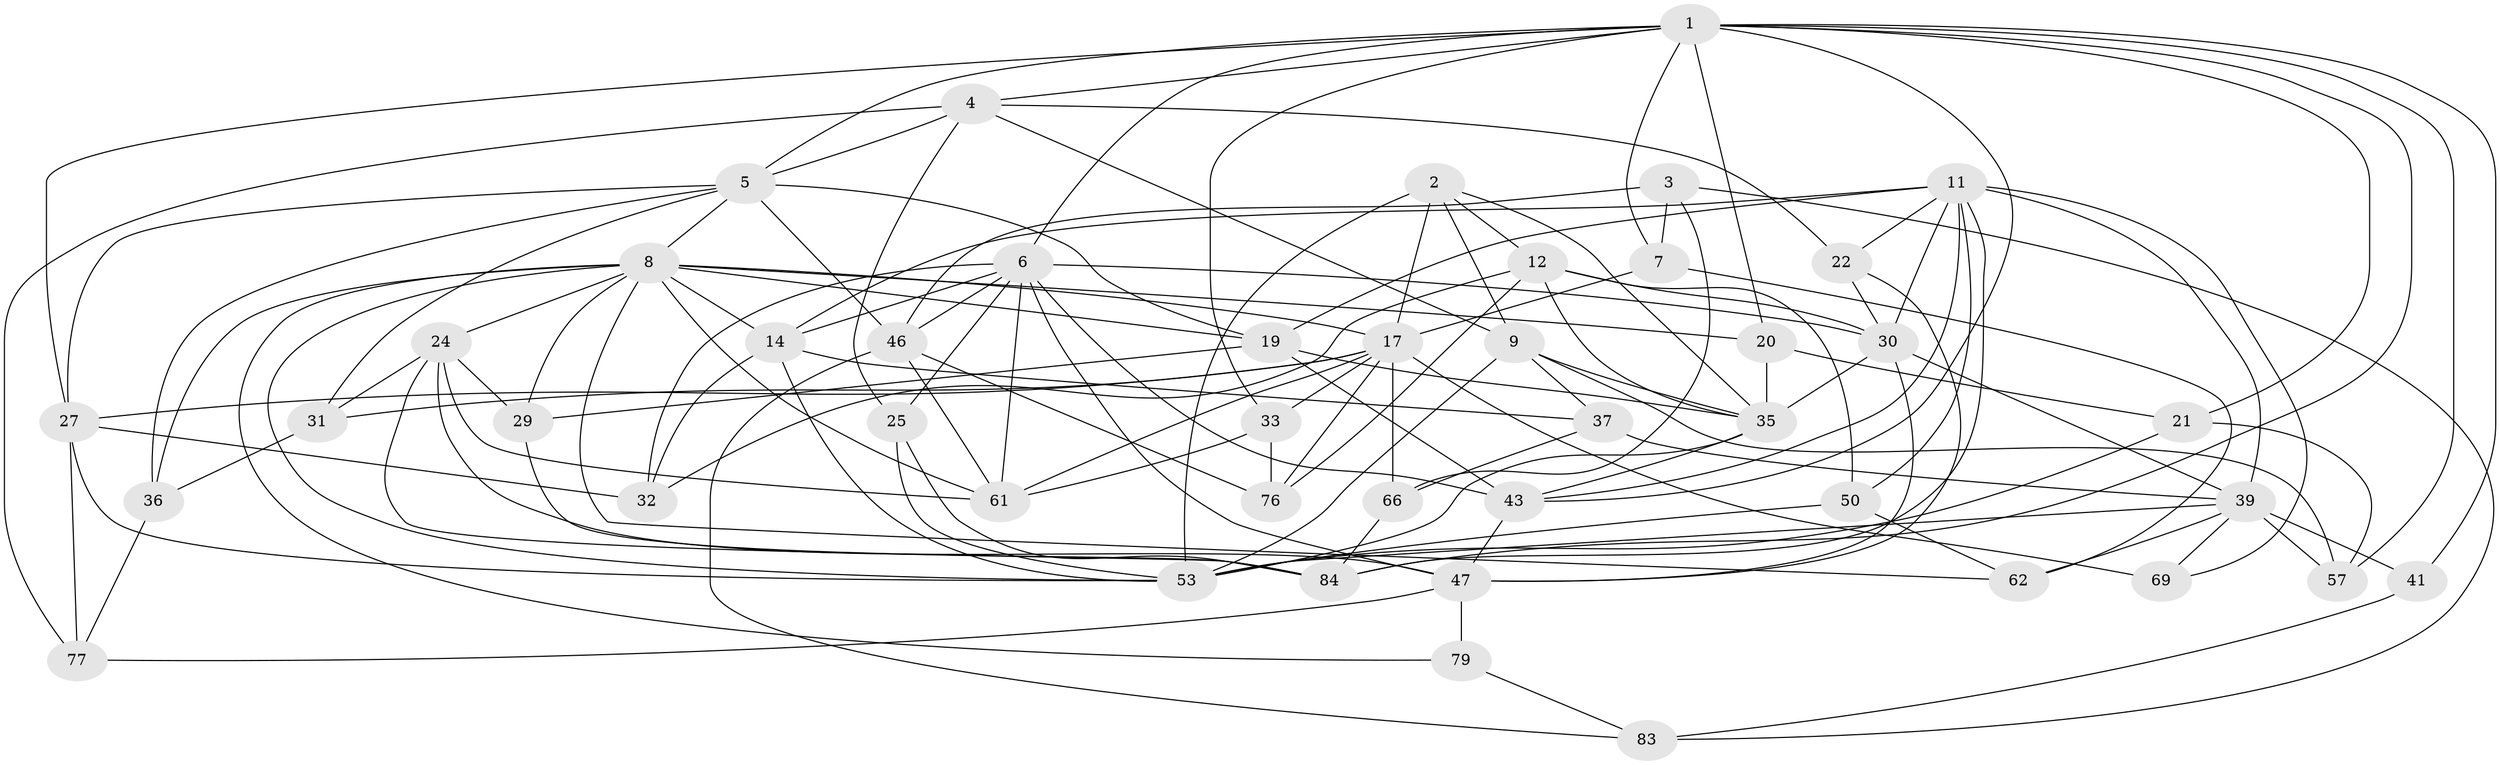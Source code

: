 // original degree distribution, {4: 1.0}
// Generated by graph-tools (version 1.1) at 2025/16/03/09/25 04:16:15]
// undirected, 45 vertices, 128 edges
graph export_dot {
graph [start="1"]
  node [color=gray90,style=filled];
  1 [super="+15"];
  2 [super="+13"];
  3;
  4 [super="+80"];
  5 [super="+42"];
  6 [super="+63"];
  7;
  8 [super="+10+71"];
  9 [super="+28"];
  11 [super="+38+23"];
  12 [super="+74"];
  14 [super="+56"];
  17 [super="+86+58+34"];
  19 [super="+72"];
  20;
  21;
  22;
  24 [super="+59"];
  25;
  27 [super="+60"];
  29;
  30 [super="+40+49"];
  31;
  32;
  33;
  35 [super="+51"];
  36;
  37;
  39 [super="+54+44"];
  41;
  43 [super="+82"];
  46 [super="+78"];
  47 [super="+85"];
  50;
  53 [super="+67+64"];
  57;
  61 [super="+70"];
  62;
  66;
  69;
  76;
  77;
  79;
  83;
  84 [super="+89"];
  1 -- 41;
  1 -- 4;
  1 -- 33;
  1 -- 5;
  1 -- 7;
  1 -- 43;
  1 -- 20;
  1 -- 21;
  1 -- 84;
  1 -- 57;
  1 -- 27;
  1 -- 6;
  2 -- 9;
  2 -- 17 [weight=2];
  2 -- 53;
  2 -- 12;
  2 -- 35;
  3 -- 66;
  3 -- 7;
  3 -- 83;
  3 -- 46;
  4 -- 25;
  4 -- 22;
  4 -- 9;
  4 -- 77;
  4 -- 5;
  5 -- 31;
  5 -- 19;
  5 -- 36;
  5 -- 27;
  5 -- 46;
  5 -- 8;
  6 -- 61;
  6 -- 25;
  6 -- 30;
  6 -- 32;
  6 -- 14;
  6 -- 43;
  6 -- 46;
  6 -- 47 [weight=2];
  7 -- 62;
  7 -- 17;
  8 -- 20;
  8 -- 29;
  8 -- 36;
  8 -- 14;
  8 -- 17;
  8 -- 19;
  8 -- 53;
  8 -- 62;
  8 -- 61;
  8 -- 24;
  8 -- 79;
  9 -- 53;
  9 -- 37;
  9 -- 57;
  9 -- 35;
  11 -- 50;
  11 -- 69;
  11 -- 39 [weight=2];
  11 -- 43;
  11 -- 30;
  11 -- 84;
  11 -- 22;
  11 -- 14;
  11 -- 19;
  12 -- 32;
  12 -- 30;
  12 -- 50;
  12 -- 76;
  12 -- 35;
  14 -- 32;
  14 -- 37;
  14 -- 53;
  17 -- 69 [weight=2];
  17 -- 31;
  17 -- 27;
  17 -- 33;
  17 -- 66;
  17 -- 76;
  17 -- 61;
  19 -- 43;
  19 -- 29;
  19 -- 35;
  20 -- 35;
  20 -- 21;
  21 -- 53;
  21 -- 57;
  22 -- 47;
  22 -- 30;
  24 -- 31;
  24 -- 47;
  24 -- 29;
  24 -- 84;
  24 -- 61;
  25 -- 84;
  25 -- 53;
  27 -- 77;
  27 -- 32;
  27 -- 53;
  29 -- 84;
  30 -- 35;
  30 -- 39;
  30 -- 47 [weight=2];
  31 -- 36;
  33 -- 61;
  33 -- 76;
  35 -- 53;
  35 -- 43;
  36 -- 77;
  37 -- 66;
  37 -- 39;
  39 -- 41 [weight=2];
  39 -- 53;
  39 -- 69;
  39 -- 62;
  39 -- 57;
  41 -- 83;
  43 -- 47;
  46 -- 83;
  46 -- 76;
  46 -- 61;
  47 -- 79 [weight=2];
  47 -- 77;
  50 -- 62;
  50 -- 53;
  66 -- 84;
  79 -- 83;
}
